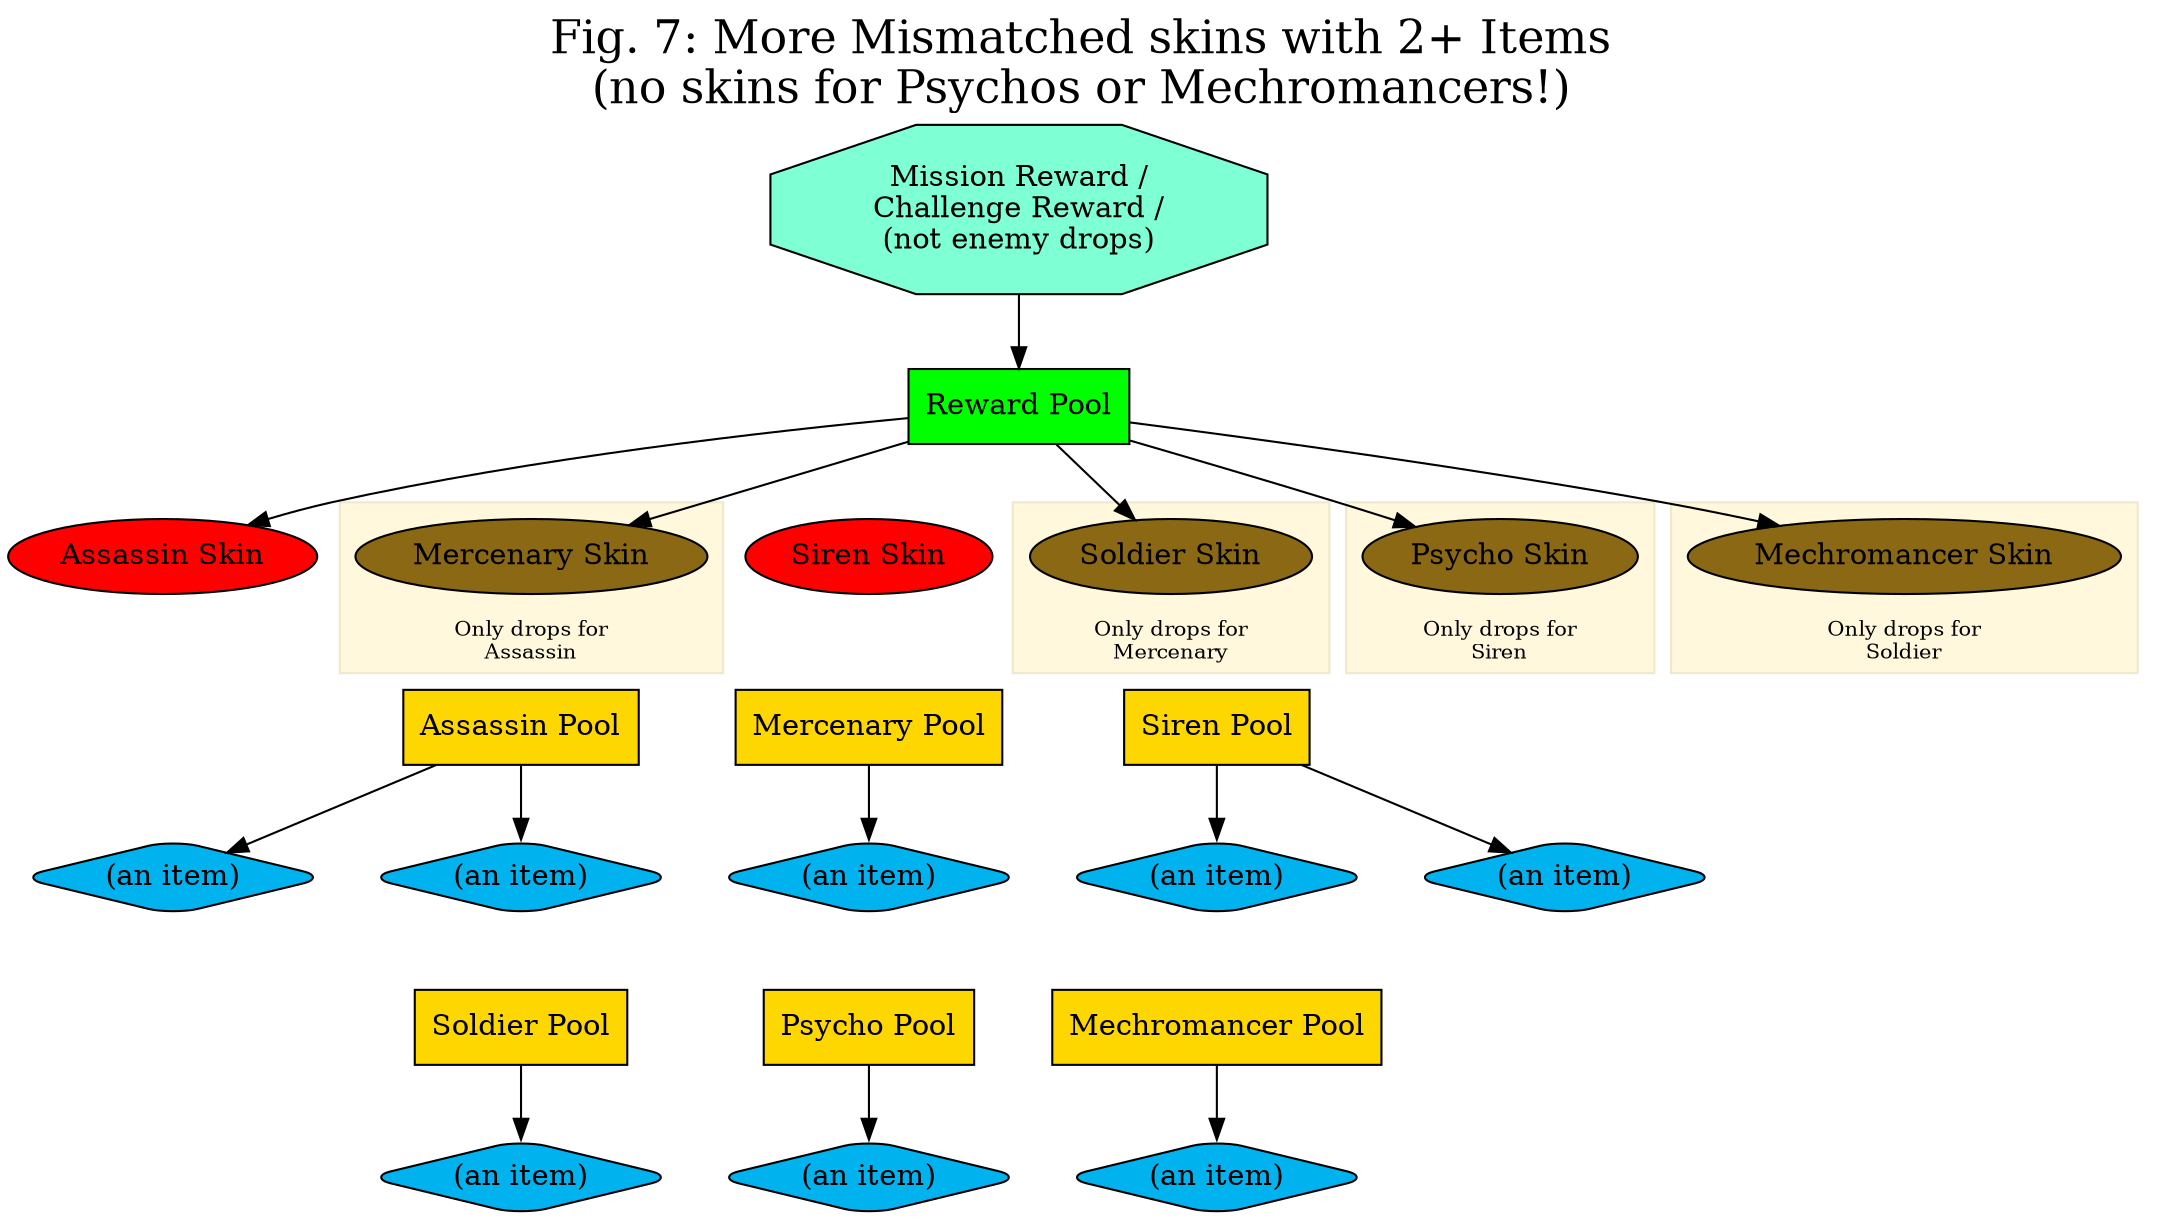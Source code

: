 digraph reward {

    labelloc = "t";
    fontsize = 22;
    label = <Fig. 7: More Mismatched skins with 2+ Items<br/>(no skins for Psychos or Mechromancers!)>

    {
        node [shape=octagon style=filled fillcolor=aquamarine1];
        thing [label=<Mission Reward /<br/>Challenge Reward /<br/>(not enemy drops)>];
    }
    {
        node [shape=rectangle style=filled fillcolor=green];
        reward [label="Reward Pool"]
    }
    {
        node [shape=rectangle style=filled fillcolor=gold];
        pool_ass [label="Assassin Pool"];
        pool_merc [label="Mercenary Pool"];
        pool_siren [label="Siren Pool"];
        pool_soldier [label="Soldier Pool"];
        pool_psycho [label="Psycho Pool"];
        pool_mech [label="Mechromancer Pool"];
    }
    {
        node [style=filled fillcolor=goldenrod4];
        skin_ass [label="Assassin Skin" fillcolor=red];
        skin_merc [label="Mercenary Skin"];
        skin_siren [label="Siren Skin" fillcolor=red];
        skin_soldier [label="Soldier Skin"];
        skin_psycho [label="Psycho Skin"];
        skin_mech [label="Mechromancer Skin"];
    }
    {
        node [shape=diamond style="filled,rounded" fillcolor=deepskyblue2];
        item_1 [label="(an item)"];
        item_2 [label="(an item)"];
        item_3 [label="(an item)"];
        item_4 [label="(an item)"];
        item_5 [label="(an item)"];
        item_6 [label="(an item)"];
        item_7 [label="(an item)"];
        item_8 [label="(an item)"];
    }

    thing -> reward;

    reward -> skin_ass;
    reward -> skin_merc;
    reward -> skin_siren [style=invis];
    reward -> skin_soldier;
    reward -> skin_psycho;
    reward -> skin_mech;

    // Items
    pool_soldier -> item_1;
    pool_siren -> item_2;
    pool_siren -> item_7;
    pool_merc -> item_3;
    pool_ass -> item_4;
    pool_ass -> item_8;
    pool_mech -> item_5;
    pool_psycho -> item_6;

    // Some structural arrangements
    {
        edge [style=invis];
        skin_merc -> pool_ass;
        skin_siren -> pool_merc;
        skin_soldier -> pool_siren;
        item_8 -> pool_soldier;
        item_3 -> pool_psycho;
        item_2 -> pool_mech;
    }

    subgraph cluster_ass {
        label = <Only drops for<br/>Assassin>;
        fontsize = 10;
        labelloc = b;
        style = filled;
        color = cornsilk2;
        fillcolor = cornsilk1;
        skin_merc;
    }

    subgraph cluster_merc {
        label = <Only drops for<br/>Mercenary>;
        fontsize = 10;
        labelloc = b;
        style = filled;
        color = cornsilk2;
        fillcolor = cornsilk1;
        skin_soldier;
    }

    subgraph cluster_siren {
        label = <Only drops for<br/>Siren>;
        fontsize = 10;
        labelloc = b;
        style = filled;
        color = cornsilk2;
        fillcolor = cornsilk1;
        skin_psycho;
    }

    subgraph cluster_soldier {
        label = <Only drops for<br/>Soldier>;
        fontsize = 10;
        labelloc = b;
        style = filled;
        color = cornsilk2;
        fillcolor = cornsilk1;
        skin_mech;
    }

    subgraph cluster_psycho {
        label = <Only drops for<br/>Psycho>;
        fontsize = 10;
        labelloc = b;
        style = filled;
        color = cornsilk2;
        fillcolor = cornsilk1;
    }

    subgraph cluster_mech {
        label = <Only drops for<br/>Mechromancer>;
        fontsize = 10;
        labelloc = b;
        style = filled;
        color = cornsilk2;
        fillcolor = cornsilk1;
    }

}
